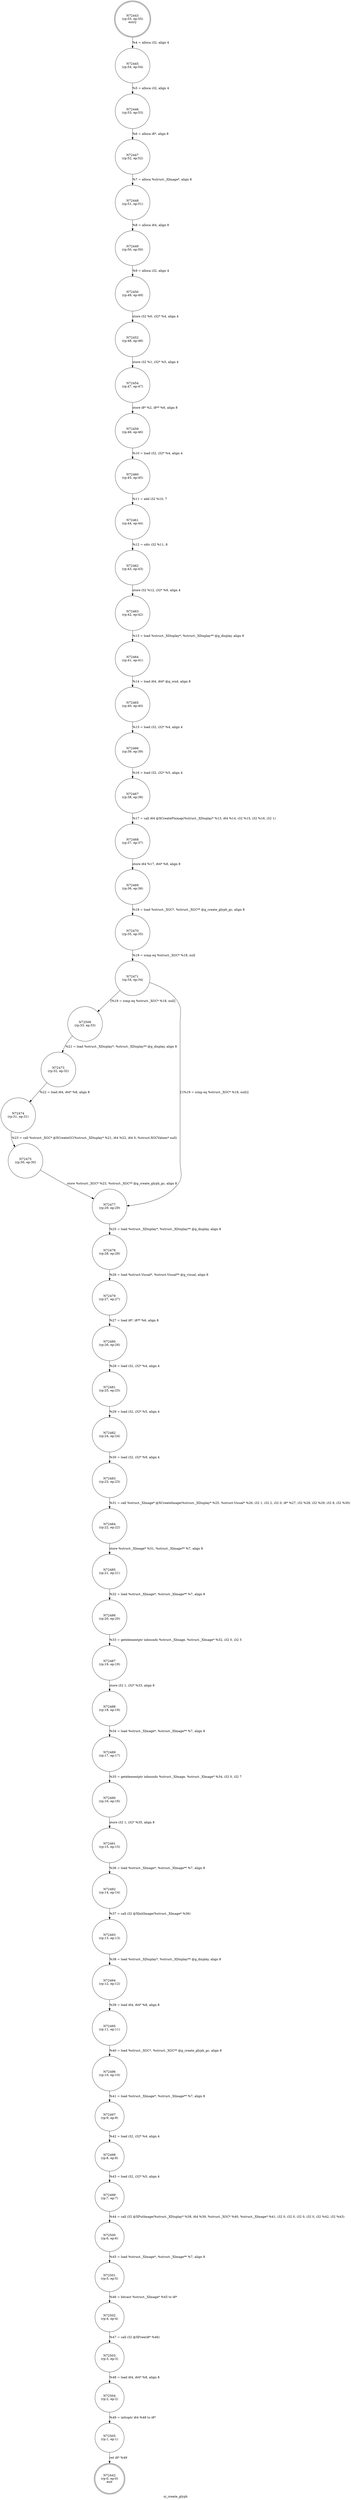 digraph ui_create_glyph {
label="ui_create_glyph"
72442 [label="N72442\n(rp:0, ep:0)\nexit", shape="doublecircle"]
72443 [label="N72443\n(rp:55, ep:55)\nentry", shape="doublecircle"]
72443 -> 72445 [label="%4 = alloca i32, align 4"]
72445 [label="N72445\n(rp:54, ep:54)", shape="circle"]
72445 -> 72446 [label="%5 = alloca i32, align 4"]
72446 [label="N72446\n(rp:53, ep:53)", shape="circle"]
72446 -> 72447 [label="%6 = alloca i8*, align 8"]
72447 [label="N72447\n(rp:52, ep:52)", shape="circle"]
72447 -> 72448 [label="%7 = alloca %struct._XImage*, align 8"]
72448 [label="N72448\n(rp:51, ep:51)", shape="circle"]
72448 -> 72449 [label="%8 = alloca i64, align 8"]
72449 [label="N72449\n(rp:50, ep:50)", shape="circle"]
72449 -> 72450 [label="%9 = alloca i32, align 4"]
72450 [label="N72450\n(rp:49, ep:49)", shape="circle"]
72450 -> 72452 [label="store i32 %0, i32* %4, align 4"]
72452 [label="N72452\n(rp:48, ep:48)", shape="circle"]
72452 -> 72454 [label="store i32 %1, i32* %5, align 4"]
72454 [label="N72454\n(rp:47, ep:47)", shape="circle"]
72454 -> 72459 [label="store i8* %2, i8** %6, align 8"]
72459 [label="N72459\n(rp:46, ep:46)", shape="circle"]
72459 -> 72460 [label="%10 = load i32, i32* %4, align 4"]
72460 [label="N72460\n(rp:45, ep:45)", shape="circle"]
72460 -> 72461 [label="%11 = add i32 %10, 7"]
72461 [label="N72461\n(rp:44, ep:44)", shape="circle"]
72461 -> 72462 [label="%12 = sdiv i32 %11, 8"]
72462 [label="N72462\n(rp:43, ep:43)", shape="circle"]
72462 -> 72463 [label="store i32 %12, i32* %9, align 4"]
72463 [label="N72463\n(rp:42, ep:42)", shape="circle"]
72463 -> 72464 [label="%13 = load %struct._XDisplay*, %struct._XDisplay** @g_display, align 8"]
72464 [label="N72464\n(rp:41, ep:41)", shape="circle"]
72464 -> 72465 [label="%14 = load i64, i64* @g_wnd, align 8"]
72465 [label="N72465\n(rp:40, ep:40)", shape="circle"]
72465 -> 72466 [label="%15 = load i32, i32* %4, align 4"]
72466 [label="N72466\n(rp:39, ep:39)", shape="circle"]
72466 -> 72467 [label="%16 = load i32, i32* %5, align 4"]
72467 [label="N72467\n(rp:38, ep:38)", shape="circle"]
72467 -> 72468 [label="%17 = call i64 @XCreatePixmap(%struct._XDisplay* %13, i64 %14, i32 %15, i32 %16, i32 1)"]
72468 [label="N72468\n(rp:37, ep:37)", shape="circle"]
72468 -> 72469 [label="store i64 %17, i64* %8, align 8"]
72469 [label="N72469\n(rp:36, ep:36)", shape="circle"]
72469 -> 72470 [label="%18 = load %struct._XGC*, %struct._XGC** @g_create_glyph_gc, align 8"]
72470 [label="N72470\n(rp:35, ep:35)", shape="circle"]
72470 -> 72471 [label="%19 = icmp eq %struct._XGC* %18, null"]
72471 [label="N72471\n(rp:34, ep:34)", shape="circle"]
72471 -> 72506 [label="[%19 = icmp eq %struct._XGC* %18, null]"]
72471 -> 72477 [label="[!(%19 = icmp eq %struct._XGC* %18, null)]"]
72473 [label="N72473\n(rp:32, ep:32)", shape="circle"]
72473 -> 72474 [label="%22 = load i64, i64* %8, align 8"]
72474 [label="N72474\n(rp:31, ep:31)", shape="circle"]
72474 -> 72475 [label="%23 = call %struct._XGC* @XCreateGC(%struct._XDisplay* %21, i64 %22, i64 0, %struct.XGCValues* null)"]
72475 [label="N72475\n(rp:30, ep:30)", shape="circle"]
72475 -> 72477 [label="store %struct._XGC* %23, %struct._XGC** @g_create_glyph_gc, align 8"]
72477 [label="N72477\n(rp:29, ep:29)", shape="circle"]
72477 -> 72478 [label="%25 = load %struct._XDisplay*, %struct._XDisplay** @g_display, align 8"]
72478 [label="N72478\n(rp:28, ep:28)", shape="circle"]
72478 -> 72479 [label="%26 = load %struct.Visual*, %struct.Visual** @g_visual, align 8"]
72479 [label="N72479\n(rp:27, ep:27)", shape="circle"]
72479 -> 72480 [label="%27 = load i8*, i8** %6, align 8"]
72480 [label="N72480\n(rp:26, ep:26)", shape="circle"]
72480 -> 72481 [label="%28 = load i32, i32* %4, align 4"]
72481 [label="N72481\n(rp:25, ep:25)", shape="circle"]
72481 -> 72482 [label="%29 = load i32, i32* %5, align 4"]
72482 [label="N72482\n(rp:24, ep:24)", shape="circle"]
72482 -> 72483 [label="%30 = load i32, i32* %9, align 4"]
72483 [label="N72483\n(rp:23, ep:23)", shape="circle"]
72483 -> 72484 [label="%31 = call %struct._XImage* @XCreateImage(%struct._XDisplay* %25, %struct.Visual* %26, i32 1, i32 2, i32 0, i8* %27, i32 %28, i32 %29, i32 8, i32 %30)"]
72484 [label="N72484\n(rp:22, ep:22)", shape="circle"]
72484 -> 72485 [label="store %struct._XImage* %31, %struct._XImage** %7, align 8"]
72485 [label="N72485\n(rp:21, ep:21)", shape="circle"]
72485 -> 72486 [label="%32 = load %struct._XImage*, %struct._XImage** %7, align 8"]
72486 [label="N72486\n(rp:20, ep:20)", shape="circle"]
72486 -> 72487 [label="%33 = getelementptr inbounds %struct._XImage, %struct._XImage* %32, i32 0, i32 5"]
72487 [label="N72487\n(rp:19, ep:19)", shape="circle"]
72487 -> 72488 [label="store i32 1, i32* %33, align 8"]
72488 [label="N72488\n(rp:18, ep:18)", shape="circle"]
72488 -> 72489 [label="%34 = load %struct._XImage*, %struct._XImage** %7, align 8"]
72489 [label="N72489\n(rp:17, ep:17)", shape="circle"]
72489 -> 72490 [label="%35 = getelementptr inbounds %struct._XImage, %struct._XImage* %34, i32 0, i32 7"]
72490 [label="N72490\n(rp:16, ep:16)", shape="circle"]
72490 -> 72491 [label="store i32 1, i32* %35, align 8"]
72491 [label="N72491\n(rp:15, ep:15)", shape="circle"]
72491 -> 72492 [label="%36 = load %struct._XImage*, %struct._XImage** %7, align 8"]
72492 [label="N72492\n(rp:14, ep:14)", shape="circle"]
72492 -> 72493 [label="%37 = call i32 @XInitImage(%struct._XImage* %36)"]
72493 [label="N72493\n(rp:13, ep:13)", shape="circle"]
72493 -> 72494 [label="%38 = load %struct._XDisplay*, %struct._XDisplay** @g_display, align 8"]
72494 [label="N72494\n(rp:12, ep:12)", shape="circle"]
72494 -> 72495 [label="%39 = load i64, i64* %8, align 8"]
72495 [label="N72495\n(rp:11, ep:11)", shape="circle"]
72495 -> 72496 [label="%40 = load %struct._XGC*, %struct._XGC** @g_create_glyph_gc, align 8"]
72496 [label="N72496\n(rp:10, ep:10)", shape="circle"]
72496 -> 72497 [label="%41 = load %struct._XImage*, %struct._XImage** %7, align 8"]
72497 [label="N72497\n(rp:9, ep:9)", shape="circle"]
72497 -> 72498 [label="%42 = load i32, i32* %4, align 4"]
72498 [label="N72498\n(rp:8, ep:8)", shape="circle"]
72498 -> 72499 [label="%43 = load i32, i32* %5, align 4"]
72499 [label="N72499\n(rp:7, ep:7)", shape="circle"]
72499 -> 72500 [label="%44 = call i32 @XPutImage(%struct._XDisplay* %38, i64 %39, %struct._XGC* %40, %struct._XImage* %41, i32 0, i32 0, i32 0, i32 0, i32 %42, i32 %43)"]
72500 [label="N72500\n(rp:6, ep:6)", shape="circle"]
72500 -> 72501 [label="%45 = load %struct._XImage*, %struct._XImage** %7, align 8"]
72501 [label="N72501\n(rp:5, ep:5)", shape="circle"]
72501 -> 72502 [label="%46 = bitcast %struct._XImage* %45 to i8*"]
72502 [label="N72502\n(rp:4, ep:4)", shape="circle"]
72502 -> 72503 [label="%47 = call i32 @XFree(i8* %46)"]
72503 [label="N72503\n(rp:3, ep:3)", shape="circle"]
72503 -> 72504 [label="%48 = load i64, i64* %8, align 8"]
72504 [label="N72504\n(rp:2, ep:2)", shape="circle"]
72504 -> 72505 [label="%49 = inttoptr i64 %48 to i8*"]
72505 [label="N72505\n(rp:1, ep:1)", shape="circle"]
72505 -> 72442 [label="ret i8* %49"]
72506 [label="N72506\n(rp:33, ep:33)", shape="circle"]
72506 -> 72473 [label="%21 = load %struct._XDisplay*, %struct._XDisplay** @g_display, align 8"]
}
